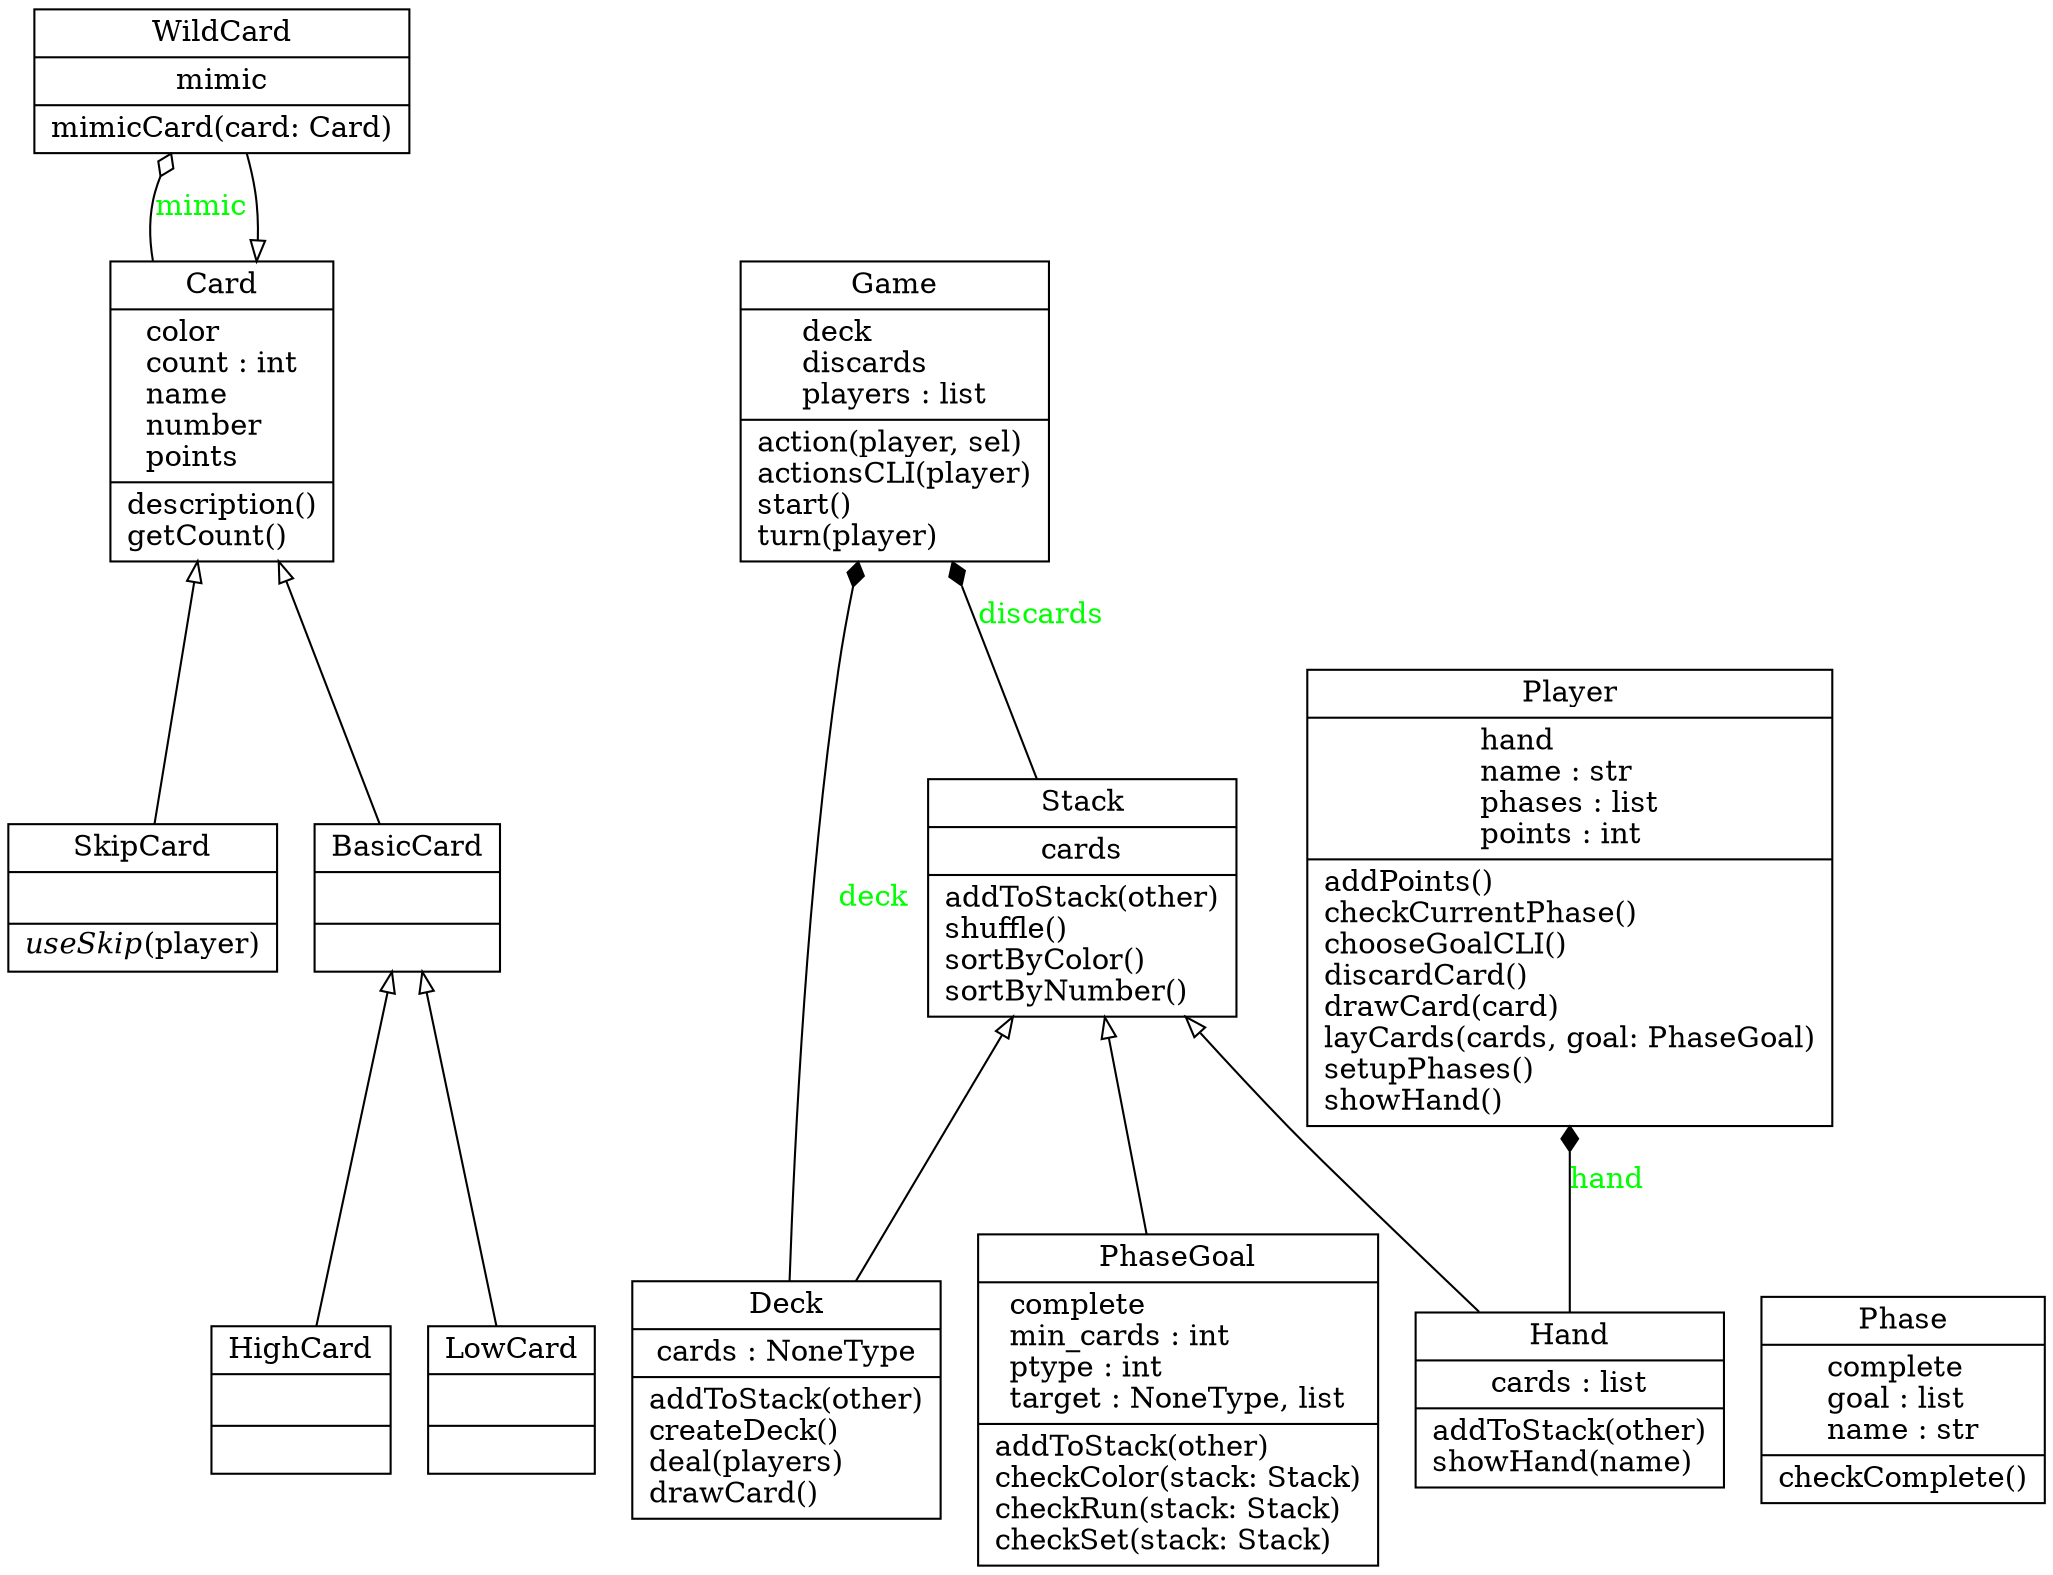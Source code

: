 digraph "classes" {
rankdir=BT
charset="utf-8"
"phase10.cards.BasicCard" [color="black", fontcolor="black", label=<{BasicCard|<br ALIGN="LEFT"/>|}>, shape="record", style="solid"];
"phase10.cards.Card" [color="black", fontcolor="black", label=<{Card|color<br ALIGN="LEFT"/>count : int<br ALIGN="LEFT"/>name<br ALIGN="LEFT"/>number<br ALIGN="LEFT"/>points<br ALIGN="LEFT"/>|description()<br ALIGN="LEFT"/>getCount()<br ALIGN="LEFT"/>}>, shape="record", style="solid"];
"phase10.cards.Deck" [color="black", fontcolor="black", label=<{Deck|cards : NoneType<br ALIGN="LEFT"/>|addToStack(other)<br ALIGN="LEFT"/>createDeck()<br ALIGN="LEFT"/>deal(players)<br ALIGN="LEFT"/>drawCard()<br ALIGN="LEFT"/>}>, shape="record", style="solid"];
"phase10.cards.Game" [color="black", fontcolor="black", label=<{Game|deck<br ALIGN="LEFT"/>discards<br ALIGN="LEFT"/>players : list<br ALIGN="LEFT"/>|action(player, sel)<br ALIGN="LEFT"/>actionsCLI(player)<br ALIGN="LEFT"/>start()<br ALIGN="LEFT"/>turn(player)<br ALIGN="LEFT"/>}>, shape="record", style="solid"];
"phase10.cards.Hand" [color="black", fontcolor="black", label=<{Hand|cards : list<br ALIGN="LEFT"/>|addToStack(other)<br ALIGN="LEFT"/>showHand(name)<br ALIGN="LEFT"/>}>, shape="record", style="solid"];
"phase10.cards.HighCard" [color="black", fontcolor="black", label=<{HighCard|<br ALIGN="LEFT"/>|}>, shape="record", style="solid"];
"phase10.cards.LowCard" [color="black", fontcolor="black", label=<{LowCard|<br ALIGN="LEFT"/>|}>, shape="record", style="solid"];
"phase10.cards.Phase" [color="black", fontcolor="black", label=<{Phase|complete<br ALIGN="LEFT"/>goal : list<br ALIGN="LEFT"/>name : str<br ALIGN="LEFT"/>|checkComplete()<br ALIGN="LEFT"/>}>, shape="record", style="solid"];
"phase10.cards.PhaseGoal" [color="black", fontcolor="black", label=<{PhaseGoal|complete<br ALIGN="LEFT"/>min_cards : int<br ALIGN="LEFT"/>ptype : int<br ALIGN="LEFT"/>target : NoneType, list<br ALIGN="LEFT"/>|addToStack(other)<br ALIGN="LEFT"/>checkColor(stack: Stack)<br ALIGN="LEFT"/>checkRun(stack: Stack)<br ALIGN="LEFT"/>checkSet(stack: Stack)<br ALIGN="LEFT"/>}>, shape="record", style="solid"];
"phase10.cards.Player" [color="black", fontcolor="black", label=<{Player|hand<br ALIGN="LEFT"/>name : str<br ALIGN="LEFT"/>phases : list<br ALIGN="LEFT"/>points : int<br ALIGN="LEFT"/>|addPoints()<br ALIGN="LEFT"/>checkCurrentPhase()<br ALIGN="LEFT"/>chooseGoalCLI()<br ALIGN="LEFT"/>discardCard()<br ALIGN="LEFT"/>drawCard(card)<br ALIGN="LEFT"/>layCards(cards, goal: PhaseGoal)<br ALIGN="LEFT"/>setupPhases()<br ALIGN="LEFT"/>showHand()<br ALIGN="LEFT"/>}>, shape="record", style="solid"];
"phase10.cards.SkipCard" [color="black", fontcolor="black", label=<{SkipCard|<br ALIGN="LEFT"/>|<I>useSkip</I>(player)<br ALIGN="LEFT"/>}>, shape="record", style="solid"];
"phase10.cards.Stack" [color="black", fontcolor="black", label=<{Stack|cards<br ALIGN="LEFT"/>|addToStack(other)<br ALIGN="LEFT"/>shuffle()<br ALIGN="LEFT"/>sortByColor()<br ALIGN="LEFT"/>sortByNumber()<br ALIGN="LEFT"/>}>, shape="record", style="solid"];
"phase10.cards.WildCard" [color="black", fontcolor="black", label=<{WildCard|mimic<br ALIGN="LEFT"/>|mimicCard(card: Card)<br ALIGN="LEFT"/>}>, shape="record", style="solid"];
"phase10.cards.BasicCard" -> "phase10.cards.Card" [arrowhead="empty", arrowtail="none"];
"phase10.cards.Deck" -> "phase10.cards.Stack" [arrowhead="empty", arrowtail="none"];
"phase10.cards.Hand" -> "phase10.cards.Stack" [arrowhead="empty", arrowtail="none"];
"phase10.cards.HighCard" -> "phase10.cards.BasicCard" [arrowhead="empty", arrowtail="none"];
"phase10.cards.LowCard" -> "phase10.cards.BasicCard" [arrowhead="empty", arrowtail="none"];
"phase10.cards.PhaseGoal" -> "phase10.cards.Stack" [arrowhead="empty", arrowtail="none"];
"phase10.cards.SkipCard" -> "phase10.cards.Card" [arrowhead="empty", arrowtail="none"];
"phase10.cards.WildCard" -> "phase10.cards.Card" [arrowhead="empty", arrowtail="none"];
"phase10.cards.Deck" -> "phase10.cards.Game" [arrowhead="diamond", arrowtail="none", fontcolor="green", label="deck", style="solid"];
"phase10.cards.Hand" -> "phase10.cards.Player" [arrowhead="diamond", arrowtail="none", fontcolor="green", label="hand", style="solid"];
"phase10.cards.Stack" -> "phase10.cards.Game" [arrowhead="diamond", arrowtail="none", fontcolor="green", label="discards", style="solid"];
"phase10.cards.Card" -> "phase10.cards.WildCard" [arrowhead="odiamond", arrowtail="none", fontcolor="green", label="mimic", style="solid"];
}
